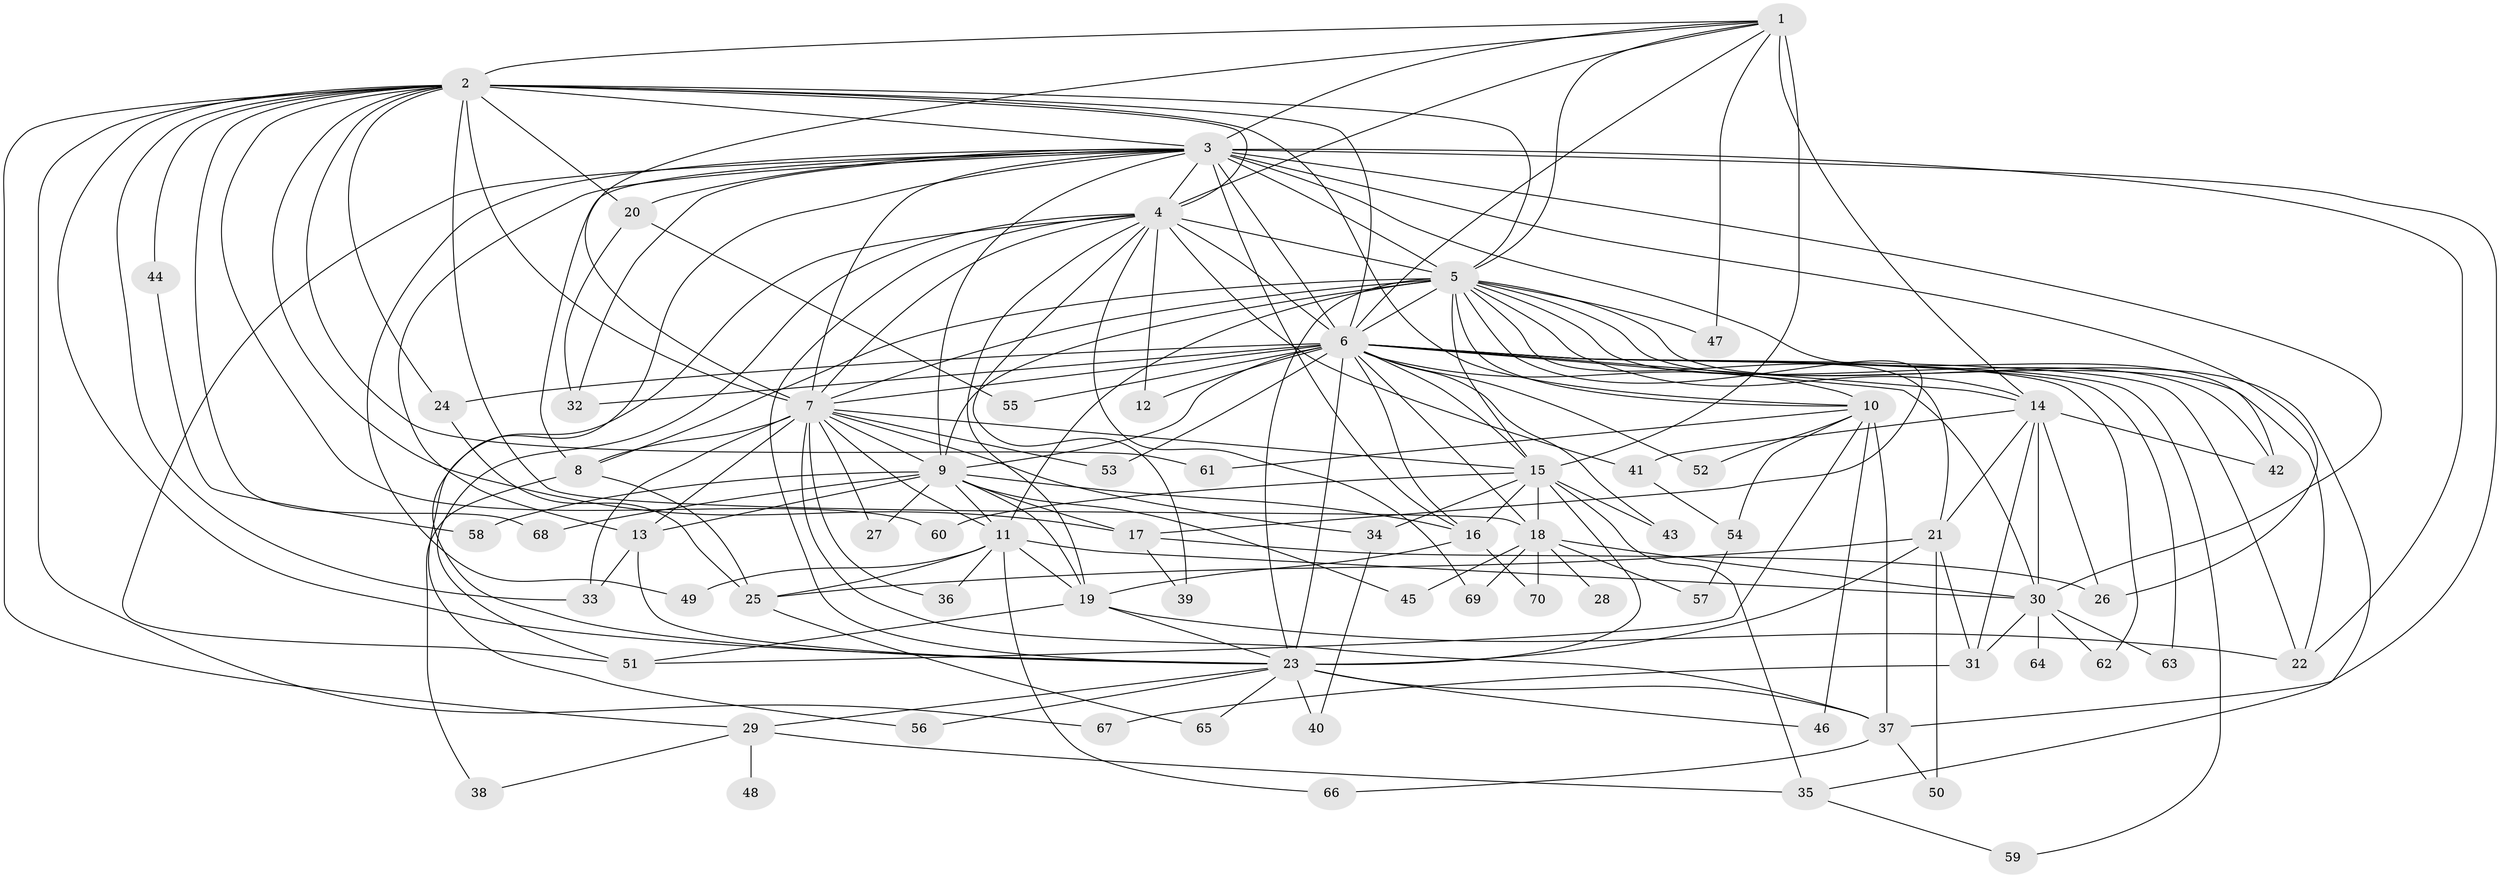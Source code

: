 // original degree distribution, {24: 0.02142857142857143, 20: 0.014285714285714285, 30: 0.007142857142857143, 17: 0.007142857142857143, 26: 0.007142857142857143, 23: 0.007142857142857143, 15: 0.007142857142857143, 3: 0.19285714285714287, 12: 0.007142857142857143, 7: 0.02142857142857143, 4: 0.05714285714285714, 2: 0.5428571428571428, 9: 0.007142857142857143, 6: 0.03571428571428571, 5: 0.05714285714285714, 10: 0.007142857142857143}
// Generated by graph-tools (version 1.1) at 2025/34/03/09/25 02:34:35]
// undirected, 70 vertices, 182 edges
graph export_dot {
graph [start="1"]
  node [color=gray90,style=filled];
  1;
  2;
  3;
  4;
  5;
  6;
  7;
  8;
  9;
  10;
  11;
  12;
  13;
  14;
  15;
  16;
  17;
  18;
  19;
  20;
  21;
  22;
  23;
  24;
  25;
  26;
  27;
  28;
  29;
  30;
  31;
  32;
  33;
  34;
  35;
  36;
  37;
  38;
  39;
  40;
  41;
  42;
  43;
  44;
  45;
  46;
  47;
  48;
  49;
  50;
  51;
  52;
  53;
  54;
  55;
  56;
  57;
  58;
  59;
  60;
  61;
  62;
  63;
  64;
  65;
  66;
  67;
  68;
  69;
  70;
  1 -- 2 [weight=1.0];
  1 -- 3 [weight=2.0];
  1 -- 4 [weight=1.0];
  1 -- 5 [weight=3.0];
  1 -- 6 [weight=2.0];
  1 -- 7 [weight=1.0];
  1 -- 14 [weight=1.0];
  1 -- 15 [weight=12.0];
  1 -- 47 [weight=1.0];
  2 -- 3 [weight=2.0];
  2 -- 4 [weight=2.0];
  2 -- 5 [weight=2.0];
  2 -- 6 [weight=2.0];
  2 -- 7 [weight=1.0];
  2 -- 10 [weight=1.0];
  2 -- 17 [weight=1.0];
  2 -- 18 [weight=1.0];
  2 -- 20 [weight=1.0];
  2 -- 23 [weight=1.0];
  2 -- 24 [weight=1.0];
  2 -- 29 [weight=1.0];
  2 -- 33 [weight=1.0];
  2 -- 44 [weight=1.0];
  2 -- 60 [weight=1.0];
  2 -- 61 [weight=1.0];
  2 -- 67 [weight=1.0];
  2 -- 68 [weight=1.0];
  3 -- 4 [weight=2.0];
  3 -- 5 [weight=4.0];
  3 -- 6 [weight=9.0];
  3 -- 7 [weight=2.0];
  3 -- 8 [weight=1.0];
  3 -- 9 [weight=1.0];
  3 -- 13 [weight=1.0];
  3 -- 16 [weight=1.0];
  3 -- 20 [weight=2.0];
  3 -- 22 [weight=1.0];
  3 -- 23 [weight=2.0];
  3 -- 26 [weight=1.0];
  3 -- 30 [weight=1.0];
  3 -- 32 [weight=1.0];
  3 -- 37 [weight=1.0];
  3 -- 42 [weight=1.0];
  3 -- 49 [weight=1.0];
  3 -- 51 [weight=1.0];
  4 -- 5 [weight=2.0];
  4 -- 6 [weight=4.0];
  4 -- 7 [weight=2.0];
  4 -- 12 [weight=1.0];
  4 -- 19 [weight=1.0];
  4 -- 23 [weight=1.0];
  4 -- 39 [weight=1.0];
  4 -- 41 [weight=1.0];
  4 -- 51 [weight=1.0];
  4 -- 56 [weight=1.0];
  4 -- 69 [weight=1.0];
  5 -- 6 [weight=4.0];
  5 -- 7 [weight=3.0];
  5 -- 8 [weight=1.0];
  5 -- 9 [weight=1.0];
  5 -- 10 [weight=2.0];
  5 -- 11 [weight=1.0];
  5 -- 14 [weight=3.0];
  5 -- 15 [weight=3.0];
  5 -- 17 [weight=1.0];
  5 -- 21 [weight=1.0];
  5 -- 22 [weight=1.0];
  5 -- 23 [weight=10.0];
  5 -- 35 [weight=1.0];
  5 -- 42 [weight=1.0];
  5 -- 47 [weight=2.0];
  6 -- 7 [weight=2.0];
  6 -- 9 [weight=1.0];
  6 -- 10 [weight=1.0];
  6 -- 12 [weight=1.0];
  6 -- 14 [weight=1.0];
  6 -- 15 [weight=2.0];
  6 -- 16 [weight=3.0];
  6 -- 18 [weight=1.0];
  6 -- 22 [weight=1.0];
  6 -- 23 [weight=3.0];
  6 -- 24 [weight=1.0];
  6 -- 30 [weight=2.0];
  6 -- 32 [weight=1.0];
  6 -- 43 [weight=1.0];
  6 -- 52 [weight=1.0];
  6 -- 53 [weight=1.0];
  6 -- 55 [weight=1.0];
  6 -- 59 [weight=1.0];
  6 -- 62 [weight=1.0];
  6 -- 63 [weight=1.0];
  7 -- 8 [weight=2.0];
  7 -- 9 [weight=1.0];
  7 -- 11 [weight=1.0];
  7 -- 13 [weight=1.0];
  7 -- 15 [weight=1.0];
  7 -- 27 [weight=1.0];
  7 -- 33 [weight=1.0];
  7 -- 34 [weight=1.0];
  7 -- 36 [weight=1.0];
  7 -- 37 [weight=1.0];
  7 -- 53 [weight=1.0];
  8 -- 25 [weight=1.0];
  8 -- 38 [weight=1.0];
  9 -- 11 [weight=1.0];
  9 -- 13 [weight=1.0];
  9 -- 16 [weight=1.0];
  9 -- 17 [weight=1.0];
  9 -- 19 [weight=1.0];
  9 -- 27 [weight=1.0];
  9 -- 45 [weight=1.0];
  9 -- 58 [weight=1.0];
  9 -- 68 [weight=1.0];
  10 -- 37 [weight=1.0];
  10 -- 46 [weight=1.0];
  10 -- 51 [weight=1.0];
  10 -- 52 [weight=1.0];
  10 -- 54 [weight=1.0];
  10 -- 61 [weight=1.0];
  11 -- 19 [weight=1.0];
  11 -- 25 [weight=1.0];
  11 -- 30 [weight=1.0];
  11 -- 36 [weight=1.0];
  11 -- 49 [weight=1.0];
  11 -- 66 [weight=1.0];
  13 -- 23 [weight=1.0];
  13 -- 33 [weight=1.0];
  14 -- 21 [weight=1.0];
  14 -- 26 [weight=1.0];
  14 -- 30 [weight=1.0];
  14 -- 31 [weight=1.0];
  14 -- 41 [weight=1.0];
  14 -- 42 [weight=1.0];
  15 -- 16 [weight=2.0];
  15 -- 18 [weight=1.0];
  15 -- 23 [weight=2.0];
  15 -- 34 [weight=1.0];
  15 -- 35 [weight=1.0];
  15 -- 43 [weight=1.0];
  15 -- 60 [weight=1.0];
  16 -- 19 [weight=1.0];
  16 -- 70 [weight=1.0];
  17 -- 26 [weight=1.0];
  17 -- 39 [weight=1.0];
  18 -- 28 [weight=1.0];
  18 -- 30 [weight=1.0];
  18 -- 45 [weight=1.0];
  18 -- 57 [weight=1.0];
  18 -- 69 [weight=1.0];
  18 -- 70 [weight=1.0];
  19 -- 22 [weight=1.0];
  19 -- 23 [weight=1.0];
  19 -- 51 [weight=1.0];
  20 -- 32 [weight=1.0];
  20 -- 55 [weight=1.0];
  21 -- 23 [weight=1.0];
  21 -- 25 [weight=1.0];
  21 -- 31 [weight=1.0];
  21 -- 50 [weight=1.0];
  23 -- 29 [weight=1.0];
  23 -- 37 [weight=1.0];
  23 -- 40 [weight=1.0];
  23 -- 46 [weight=1.0];
  23 -- 56 [weight=1.0];
  23 -- 65 [weight=1.0];
  24 -- 25 [weight=1.0];
  25 -- 65 [weight=1.0];
  29 -- 35 [weight=1.0];
  29 -- 38 [weight=1.0];
  29 -- 48 [weight=1.0];
  30 -- 31 [weight=2.0];
  30 -- 62 [weight=1.0];
  30 -- 63 [weight=1.0];
  30 -- 64 [weight=2.0];
  31 -- 67 [weight=1.0];
  34 -- 40 [weight=1.0];
  35 -- 59 [weight=1.0];
  37 -- 50 [weight=1.0];
  37 -- 66 [weight=1.0];
  41 -- 54 [weight=1.0];
  44 -- 58 [weight=1.0];
  54 -- 57 [weight=1.0];
}
